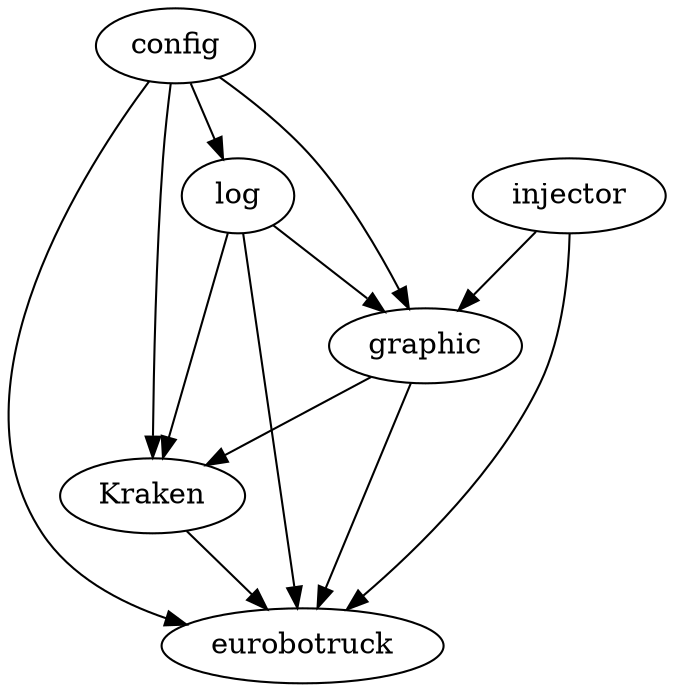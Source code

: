 digraph {
    config -> graphic
    config -> log
    config -> eurobotruck
    config -> Kraken
    log -> Kraken
    log -> graphic
    log -> eurobotruck
    injector -> graphic
    injector -> eurobotruck
    graphic -> Kraken
    graphic -> eurobotruck
    Kraken -> eurobotruck
    }
